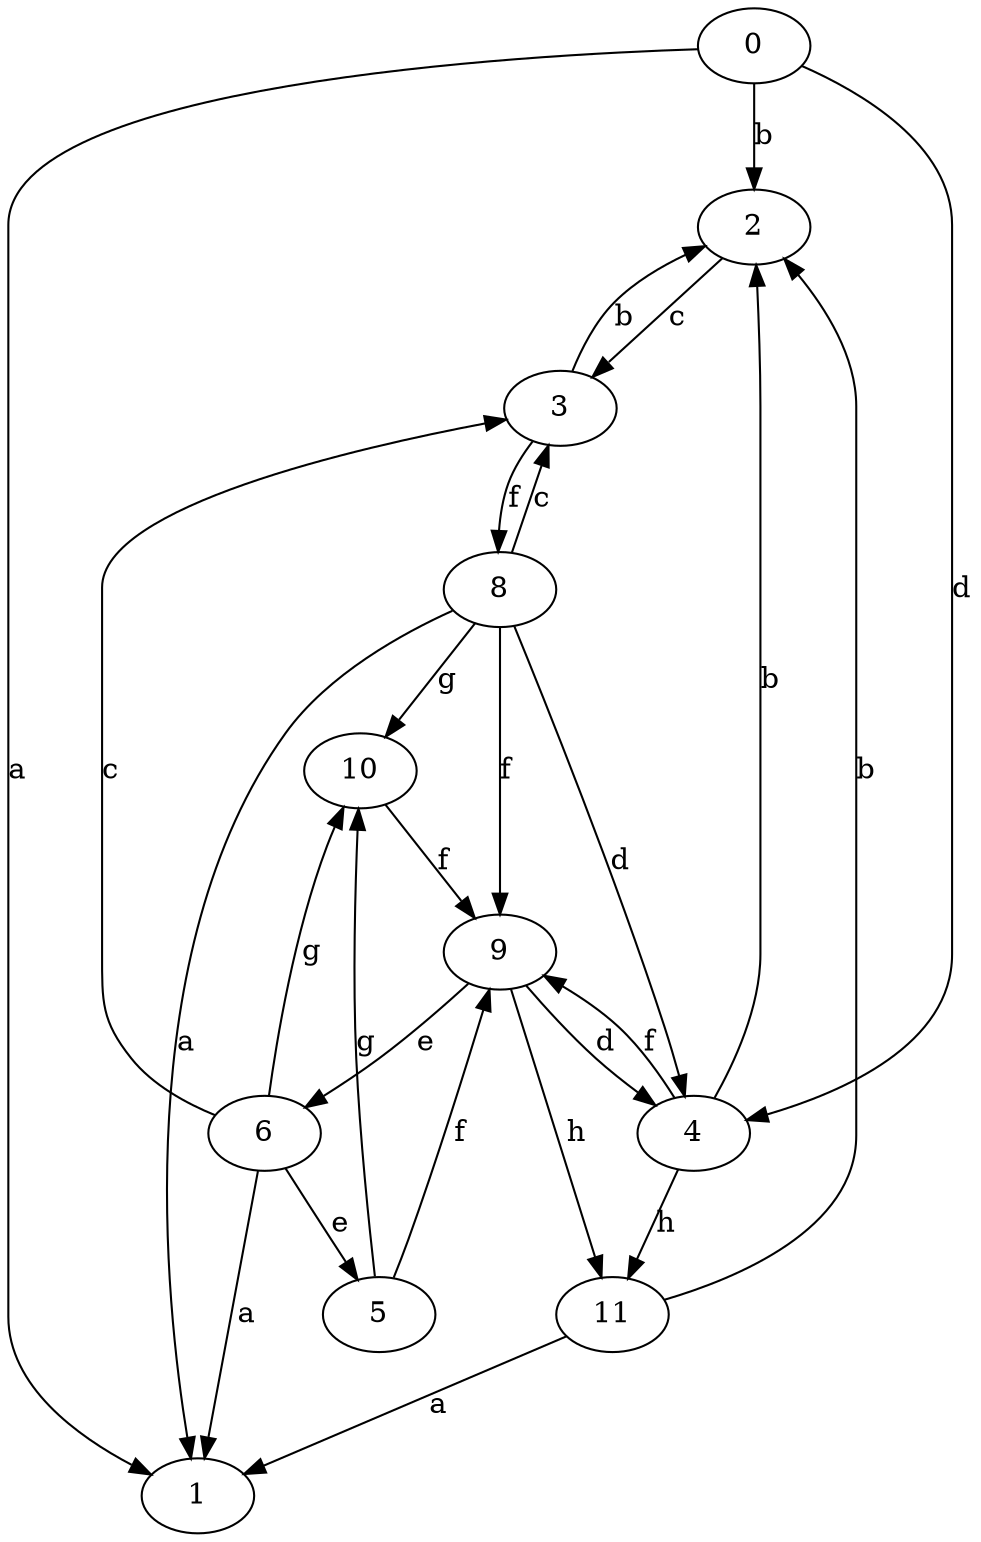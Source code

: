 strict digraph  {
0;
1;
2;
3;
4;
5;
6;
8;
9;
10;
11;
0 -> 1  [label=a];
0 -> 2  [label=b];
0 -> 4  [label=d];
2 -> 3  [label=c];
3 -> 2  [label=b];
3 -> 8  [label=f];
4 -> 2  [label=b];
4 -> 9  [label=f];
4 -> 11  [label=h];
5 -> 9  [label=f];
5 -> 10  [label=g];
6 -> 1  [label=a];
6 -> 3  [label=c];
6 -> 5  [label=e];
6 -> 10  [label=g];
8 -> 1  [label=a];
8 -> 3  [label=c];
8 -> 4  [label=d];
8 -> 9  [label=f];
8 -> 10  [label=g];
9 -> 4  [label=d];
9 -> 6  [label=e];
9 -> 11  [label=h];
10 -> 9  [label=f];
11 -> 1  [label=a];
11 -> 2  [label=b];
}
